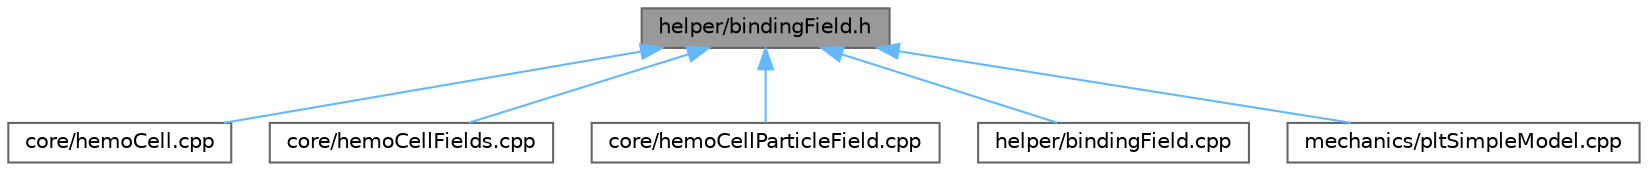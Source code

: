 digraph "helper/bindingField.h"
{
 // LATEX_PDF_SIZE
  bgcolor="transparent";
  edge [fontname=Helvetica,fontsize=10,labelfontname=Helvetica,labelfontsize=10];
  node [fontname=Helvetica,fontsize=10,shape=box,height=0.2,width=0.4];
  Node1 [id="Node000001",label="helper/bindingField.h",height=0.2,width=0.4,color="gray40", fillcolor="grey60", style="filled", fontcolor="black",tooltip=" "];
  Node1 -> Node2 [id="edge1_Node000001_Node000002",dir="back",color="steelblue1",style="solid",tooltip=" "];
  Node2 [id="Node000002",label="core/hemoCell.cpp",height=0.2,width=0.4,color="grey40", fillcolor="white", style="filled",URL="$hemoCell_8cpp.html",tooltip=" "];
  Node1 -> Node3 [id="edge2_Node000001_Node000003",dir="back",color="steelblue1",style="solid",tooltip=" "];
  Node3 [id="Node000003",label="core/hemoCellFields.cpp",height=0.2,width=0.4,color="grey40", fillcolor="white", style="filled",URL="$hemoCellFields_8cpp.html",tooltip=" "];
  Node1 -> Node4 [id="edge3_Node000001_Node000004",dir="back",color="steelblue1",style="solid",tooltip=" "];
  Node4 [id="Node000004",label="core/hemoCellParticleField.cpp",height=0.2,width=0.4,color="grey40", fillcolor="white", style="filled",URL="$hemoCellParticleField_8cpp.html",tooltip=" "];
  Node1 -> Node5 [id="edge4_Node000001_Node000005",dir="back",color="steelblue1",style="solid",tooltip=" "];
  Node5 [id="Node000005",label="helper/bindingField.cpp",height=0.2,width=0.4,color="grey40", fillcolor="white", style="filled",URL="$bindingField_8cpp.html",tooltip=" "];
  Node1 -> Node6 [id="edge5_Node000001_Node000006",dir="back",color="steelblue1",style="solid",tooltip=" "];
  Node6 [id="Node000006",label="mechanics/pltSimpleModel.cpp",height=0.2,width=0.4,color="grey40", fillcolor="white", style="filled",URL="$pltSimpleModel_8cpp.html",tooltip=" "];
}
